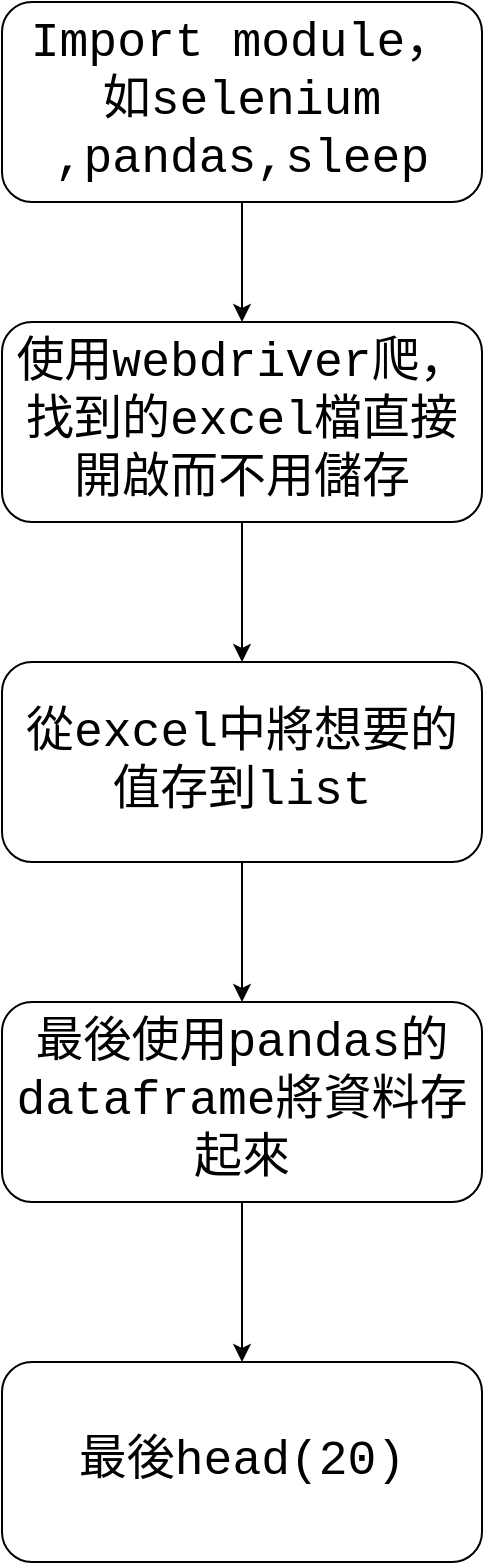 <mxfile version="10.5.3" type="device"><diagram id="O58pg7lEESN2XFr5fF96" name="Page-2"><mxGraphModel dx="1778" dy="837" grid="1" gridSize="10" guides="1" tooltips="1" connect="1" arrows="1" fold="1" page="1" pageScale="1" pageWidth="827" pageHeight="1169" math="0" shadow="0"><root><mxCell id="CidxltSJVy06z6P0wsij-0"/><mxCell id="CidxltSJVy06z6P0wsij-1" parent="CidxltSJVy06z6P0wsij-0"/><mxCell id="CidxltSJVy06z6P0wsij-4" style="edgeStyle=orthogonalEdgeStyle;rounded=0;orthogonalLoop=1;jettySize=auto;html=1;fontFamily=Courier New;fontSize=24;" edge="1" parent="CidxltSJVy06z6P0wsij-1" source="CidxltSJVy06z6P0wsij-2" target="CidxltSJVy06z6P0wsij-3"><mxGeometry relative="1" as="geometry"/></mxCell><mxCell id="CidxltSJVy06z6P0wsij-2" value="Import module，&lt;br style=&quot;font-size: 24px;&quot;&gt;如selenium ,pandas,sleep&lt;br style=&quot;font-size: 24px;&quot;&gt;" style="rounded=1;whiteSpace=wrap;html=1;fontFamily=Courier New;fontSize=24;" vertex="1" parent="CidxltSJVy06z6P0wsij-1"><mxGeometry x="280" y="90" width="240" height="100" as="geometry"/></mxCell><mxCell id="CidxltSJVy06z6P0wsij-6" style="edgeStyle=orthogonalEdgeStyle;rounded=0;orthogonalLoop=1;jettySize=auto;html=1;entryX=0.5;entryY=0;entryDx=0;entryDy=0;fontFamily=Courier New;fontSize=24;" edge="1" parent="CidxltSJVy06z6P0wsij-1" source="CidxltSJVy06z6P0wsij-3" target="CidxltSJVy06z6P0wsij-5"><mxGeometry relative="1" as="geometry"/></mxCell><mxCell id="CidxltSJVy06z6P0wsij-3" value="使用webdriver爬，&lt;br&gt;找到的excel檔直接開啟而不用儲存&lt;br style=&quot;font-size: 24px&quot;&gt;" style="rounded=1;whiteSpace=wrap;html=1;fontFamily=Courier New;fontSize=24;" vertex="1" parent="CidxltSJVy06z6P0wsij-1"><mxGeometry x="280" y="250" width="240" height="100" as="geometry"/></mxCell><mxCell id="CidxltSJVy06z6P0wsij-8" style="edgeStyle=orthogonalEdgeStyle;rounded=0;orthogonalLoop=1;jettySize=auto;html=1;entryX=0.5;entryY=0;entryDx=0;entryDy=0;fontFamily=Courier New;fontSize=24;" edge="1" parent="CidxltSJVy06z6P0wsij-1" source="CidxltSJVy06z6P0wsij-5" target="CidxltSJVy06z6P0wsij-7"><mxGeometry relative="1" as="geometry"/></mxCell><mxCell id="CidxltSJVy06z6P0wsij-5" value="從excel中將想要的值存到list&lt;br style=&quot;font-size: 24px&quot;&gt;" style="rounded=1;whiteSpace=wrap;html=1;fontFamily=Courier New;fontSize=24;" vertex="1" parent="CidxltSJVy06z6P0wsij-1"><mxGeometry x="280" y="420" width="240" height="100" as="geometry"/></mxCell><mxCell id="CidxltSJVy06z6P0wsij-10" style="edgeStyle=orthogonalEdgeStyle;rounded=0;orthogonalLoop=1;jettySize=auto;html=1;entryX=0.5;entryY=0;entryDx=0;entryDy=0;fontFamily=Courier New;fontSize=24;" edge="1" parent="CidxltSJVy06z6P0wsij-1" source="CidxltSJVy06z6P0wsij-7" target="CidxltSJVy06z6P0wsij-9"><mxGeometry relative="1" as="geometry"/></mxCell><mxCell id="CidxltSJVy06z6P0wsij-7" value="最後使用pandas的dataframe將資料存起來&lt;br style=&quot;font-size: 24px&quot;&gt;" style="rounded=1;whiteSpace=wrap;html=1;fontFamily=Courier New;fontSize=24;" vertex="1" parent="CidxltSJVy06z6P0wsij-1"><mxGeometry x="280" y="590" width="240" height="100" as="geometry"/></mxCell><mxCell id="CidxltSJVy06z6P0wsij-9" value="最後head(20)&lt;br style=&quot;font-size: 24px&quot;&gt;" style="rounded=1;whiteSpace=wrap;html=1;fontFamily=Courier New;fontSize=24;" vertex="1" parent="CidxltSJVy06z6P0wsij-1"><mxGeometry x="280" y="770" width="240" height="100" as="geometry"/></mxCell></root></mxGraphModel></diagram></mxfile>
